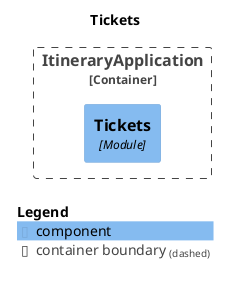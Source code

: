 @startuml
set separator none
title Tickets

top to bottom direction

!include <C4/C4>
!include <C4/C4_Context>
!include <C4/C4_Component>

Container_Boundary("ItineraryApplication.ItineraryApplication_boundary", "ItineraryApplication", $tags="") {
  Component(ItineraryApplication.ItineraryApplication.Tickets, "Tickets", $techn="Module", $descr="", $tags="", $link="")
}


SHOW_LEGEND(true)
@enduml
